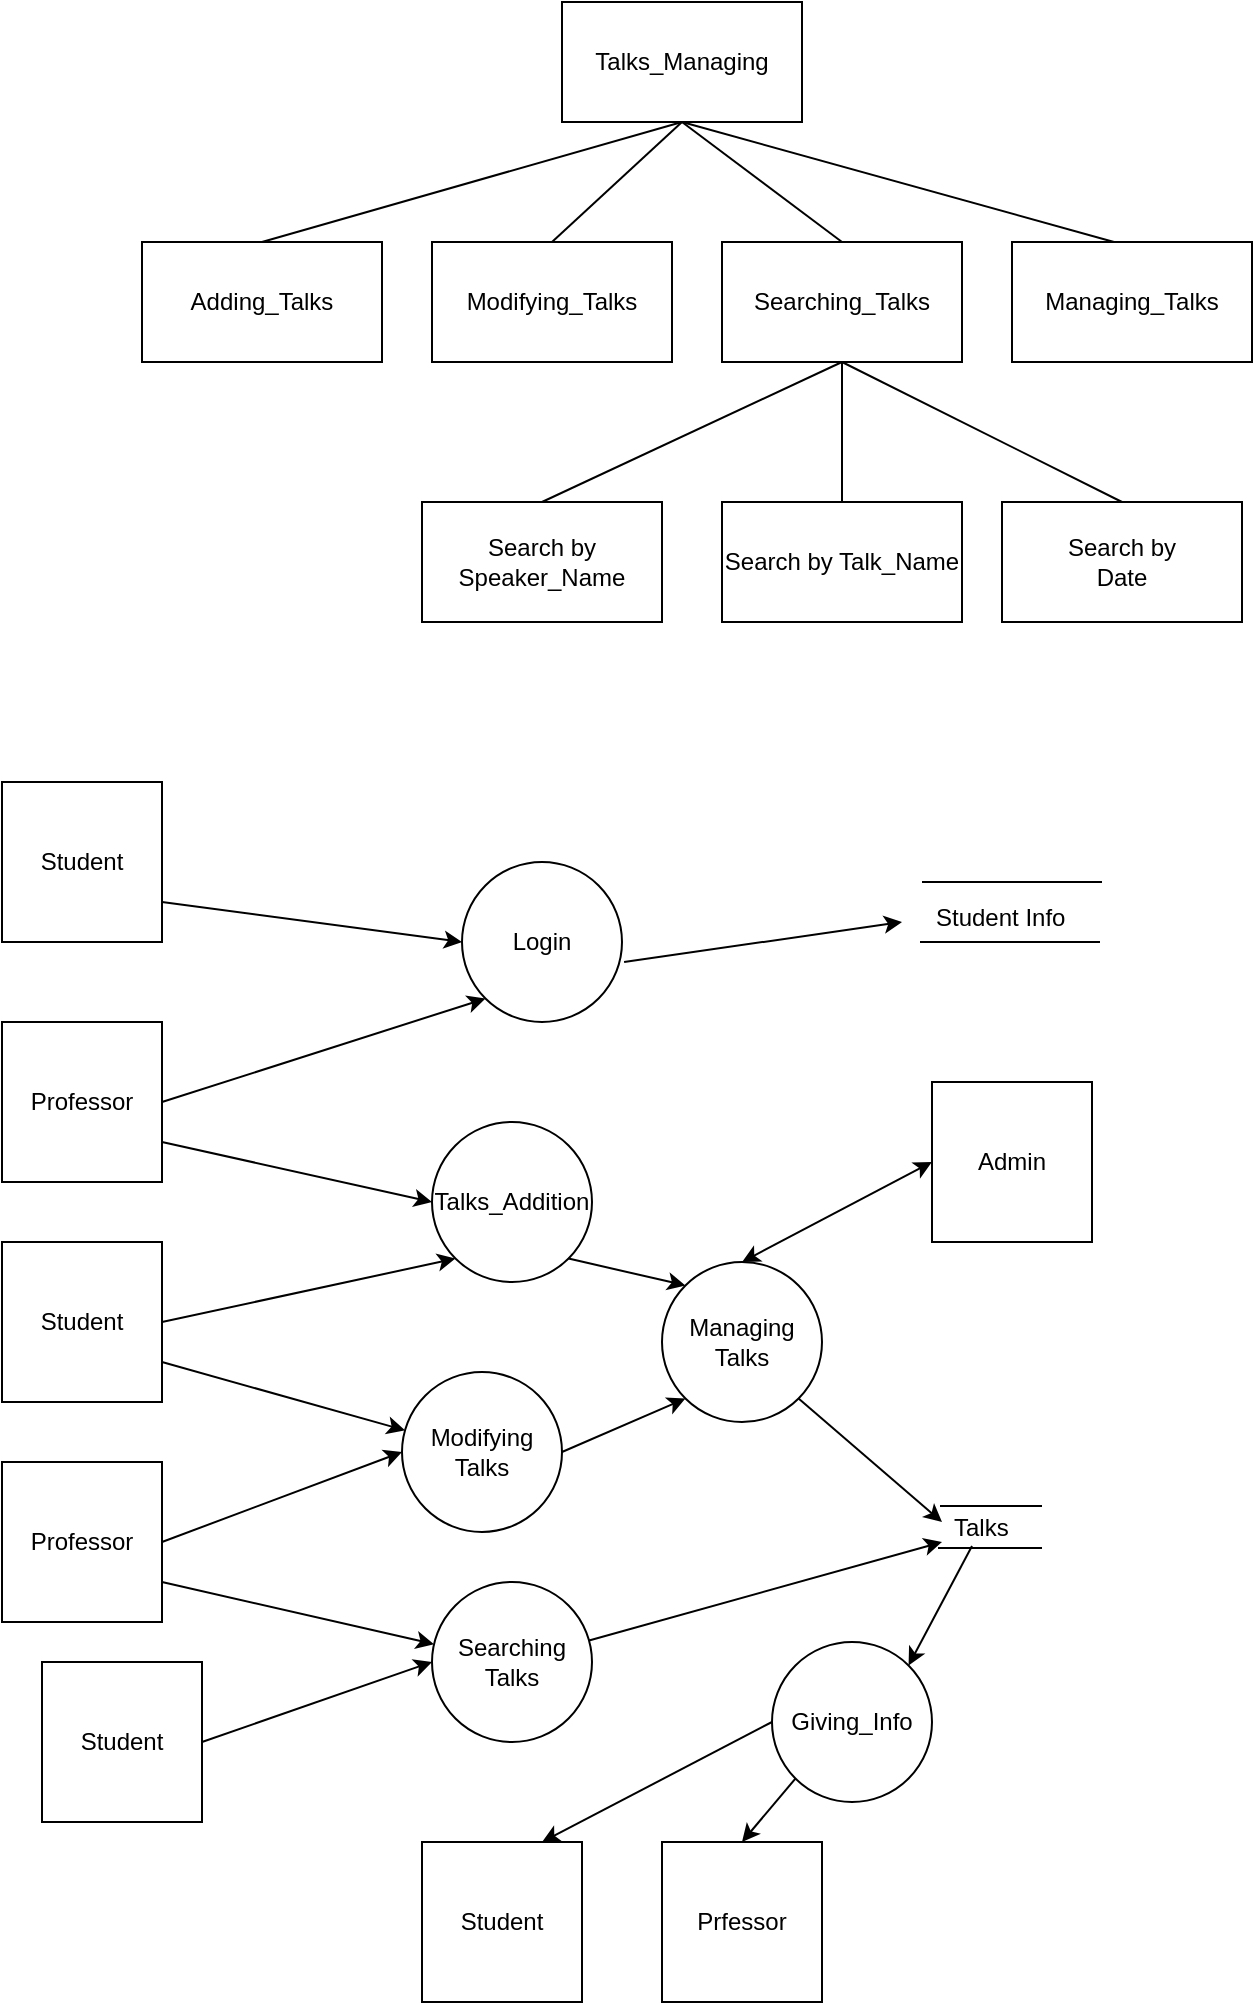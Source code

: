 <mxfile version="10.5.2" type="github"><diagram id="lbzx6AjgzrQeSoAGPP0X" name="Page-1"><mxGraphModel dx="840" dy="435" grid="1" gridSize="10" guides="1" tooltips="1" connect="1" arrows="1" fold="1" page="1" pageScale="1" pageWidth="850" pageHeight="1100" math="0" shadow="0"><root><mxCell id="0"/><mxCell id="1" parent="0"/><mxCell id="Aps8V-KbUAAaOwx9fnkX-1" value="&lt;font style=&quot;font-size: 12px&quot;&gt;Talks_Managing&lt;/font&gt;" style="rounded=0;whiteSpace=wrap;html=1;" vertex="1" parent="1"><mxGeometry x="370" y="40" width="120" height="60" as="geometry"/></mxCell><mxCell id="Aps8V-KbUAAaOwx9fnkX-2" value="&lt;font style=&quot;font-size: 12px&quot;&gt;Adding_Talks&lt;/font&gt;" style="rounded=0;whiteSpace=wrap;html=1;" vertex="1" parent="1"><mxGeometry x="160" y="160" width="120" height="60" as="geometry"/></mxCell><mxCell id="Aps8V-KbUAAaOwx9fnkX-3" value="Modifying_Talks" style="rounded=0;whiteSpace=wrap;html=1;" vertex="1" parent="1"><mxGeometry x="305" y="160" width="120" height="60" as="geometry"/></mxCell><mxCell id="Aps8V-KbUAAaOwx9fnkX-5" value="Searching_Talks" style="rounded=0;whiteSpace=wrap;html=1;" vertex="1" parent="1"><mxGeometry x="450" y="160" width="120" height="60" as="geometry"/></mxCell><mxCell id="Aps8V-KbUAAaOwx9fnkX-7" value="" style="endArrow=none;html=1;exitX=0.5;exitY=1;exitDx=0;exitDy=0;entryX=0.5;entryY=0;entryDx=0;entryDy=0;endFill=0;" edge="1" parent="1" source="Aps8V-KbUAAaOwx9fnkX-1" target="Aps8V-KbUAAaOwx9fnkX-2"><mxGeometry width="50" height="50" relative="1" as="geometry"><mxPoint x="250" y="140" as="sourcePoint"/><mxPoint x="230" y="110" as="targetPoint"/></mxGeometry></mxCell><mxCell id="Aps8V-KbUAAaOwx9fnkX-8" value="" style="endArrow=none;html=1;entryX=0.5;entryY=1;entryDx=0;entryDy=0;exitX=0.5;exitY=0;exitDx=0;exitDy=0;" edge="1" parent="1" source="Aps8V-KbUAAaOwx9fnkX-3" target="Aps8V-KbUAAaOwx9fnkX-1"><mxGeometry width="50" height="50" relative="1" as="geometry"><mxPoint x="410" y="160" as="sourcePoint"/><mxPoint x="460" y="110" as="targetPoint"/></mxGeometry></mxCell><mxCell id="Aps8V-KbUAAaOwx9fnkX-9" value="" style="endArrow=none;html=1;entryX=0.5;entryY=1;entryDx=0;entryDy=0;exitX=0.5;exitY=0;exitDx=0;exitDy=0;" edge="1" parent="1" source="Aps8V-KbUAAaOwx9fnkX-5" target="Aps8V-KbUAAaOwx9fnkX-1"><mxGeometry width="50" height="50" relative="1" as="geometry"><mxPoint x="560" y="140" as="sourcePoint"/><mxPoint x="610" y="90" as="targetPoint"/></mxGeometry></mxCell><mxCell id="Aps8V-KbUAAaOwx9fnkX-10" value="Managing_Talks" style="rounded=0;whiteSpace=wrap;html=1;" vertex="1" parent="1"><mxGeometry x="595" y="160" width="120" height="60" as="geometry"/></mxCell><mxCell id="Aps8V-KbUAAaOwx9fnkX-11" value="" style="endArrow=none;html=1;entryX=0.5;entryY=1;entryDx=0;entryDy=0;exitX=0.425;exitY=0;exitDx=0;exitDy=0;exitPerimeter=0;" edge="1" parent="1" source="Aps8V-KbUAAaOwx9fnkX-10" target="Aps8V-KbUAAaOwx9fnkX-1"><mxGeometry width="50" height="50" relative="1" as="geometry"><mxPoint x="600" y="140" as="sourcePoint"/><mxPoint x="650" y="90" as="targetPoint"/></mxGeometry></mxCell><mxCell id="Aps8V-KbUAAaOwx9fnkX-12" value="Search by Talk_Name" style="rounded=0;whiteSpace=wrap;html=1;" vertex="1" parent="1"><mxGeometry x="450" y="290" width="120" height="60" as="geometry"/></mxCell><mxCell id="Aps8V-KbUAAaOwx9fnkX-13" value="Search by&lt;br&gt;Date&lt;br&gt;" style="rounded=0;whiteSpace=wrap;html=1;" vertex="1" parent="1"><mxGeometry x="590" y="290" width="120" height="60" as="geometry"/></mxCell><mxCell id="Aps8V-KbUAAaOwx9fnkX-14" value="Search by Speaker_Name" style="rounded=0;whiteSpace=wrap;html=1;" vertex="1" parent="1"><mxGeometry x="300" y="290" width="120" height="60" as="geometry"/></mxCell><mxCell id="Aps8V-KbUAAaOwx9fnkX-15" value="" style="endArrow=none;html=1;entryX=0.5;entryY=1;entryDx=0;entryDy=0;exitX=0.5;exitY=0;exitDx=0;exitDy=0;" edge="1" parent="1" source="Aps8V-KbUAAaOwx9fnkX-14" target="Aps8V-KbUAAaOwx9fnkX-5"><mxGeometry width="50" height="50" relative="1" as="geometry"><mxPoint x="380" y="280" as="sourcePoint"/><mxPoint x="430" y="230" as="targetPoint"/></mxGeometry></mxCell><mxCell id="Aps8V-KbUAAaOwx9fnkX-16" value="" style="endArrow=none;html=1;entryX=0.5;entryY=1;entryDx=0;entryDy=0;exitX=0.5;exitY=0;exitDx=0;exitDy=0;" edge="1" parent="1" source="Aps8V-KbUAAaOwx9fnkX-12" target="Aps8V-KbUAAaOwx9fnkX-5"><mxGeometry width="50" height="50" relative="1" as="geometry"><mxPoint x="490" y="280" as="sourcePoint"/><mxPoint x="540" y="230" as="targetPoint"/></mxGeometry></mxCell><mxCell id="Aps8V-KbUAAaOwx9fnkX-17" value="" style="endArrow=none;html=1;entryX=0.5;entryY=1;entryDx=0;entryDy=0;exitX=0.5;exitY=0;exitDx=0;exitDy=0;" edge="1" parent="1" source="Aps8V-KbUAAaOwx9fnkX-13" target="Aps8V-KbUAAaOwx9fnkX-5"><mxGeometry width="50" height="50" relative="1" as="geometry"><mxPoint x="580" y="290" as="sourcePoint"/><mxPoint x="630" y="240" as="targetPoint"/></mxGeometry></mxCell><mxCell id="Aps8V-KbUAAaOwx9fnkX-19" value="Student" style="whiteSpace=wrap;html=1;aspect=fixed;" vertex="1" parent="1"><mxGeometry x="90" y="430" width="80" height="80" as="geometry"/></mxCell><mxCell id="Aps8V-KbUAAaOwx9fnkX-20" value="Professor" style="whiteSpace=wrap;html=1;aspect=fixed;" vertex="1" parent="1"><mxGeometry x="90" y="550" width="80" height="80" as="geometry"/></mxCell><mxCell id="Aps8V-KbUAAaOwx9fnkX-21" value="Login" style="ellipse;whiteSpace=wrap;html=1;aspect=fixed;" vertex="1" parent="1"><mxGeometry x="320" y="470" width="80" height="80" as="geometry"/></mxCell><mxCell id="Aps8V-KbUAAaOwx9fnkX-22" value="" style="endArrow=classic;html=1;entryX=0;entryY=0.5;entryDx=0;entryDy=0;exitX=1;exitY=0.75;exitDx=0;exitDy=0;" edge="1" parent="1" source="Aps8V-KbUAAaOwx9fnkX-19" target="Aps8V-KbUAAaOwx9fnkX-21"><mxGeometry width="50" height="50" relative="1" as="geometry"><mxPoint x="200" y="490" as="sourcePoint"/><mxPoint x="250" y="440" as="targetPoint"/></mxGeometry></mxCell><mxCell id="Aps8V-KbUAAaOwx9fnkX-23" value="" style="endArrow=classic;html=1;exitX=1.013;exitY=0.625;exitDx=0;exitDy=0;exitPerimeter=0;" edge="1" parent="1" source="Aps8V-KbUAAaOwx9fnkX-21"><mxGeometry width="50" height="50" relative="1" as="geometry"><mxPoint x="430" y="530" as="sourcePoint"/><mxPoint x="540" y="500" as="targetPoint"/></mxGeometry></mxCell><mxCell id="Aps8V-KbUAAaOwx9fnkX-24" value="" style="endArrow=none;html=1;" edge="1" parent="1"><mxGeometry width="50" height="50" relative="1" as="geometry"><mxPoint x="550" y="480" as="sourcePoint"/><mxPoint x="640" y="480" as="targetPoint"/></mxGeometry></mxCell><mxCell id="Aps8V-KbUAAaOwx9fnkX-25" value="" style="endArrow=none;html=1;" edge="1" parent="1"><mxGeometry width="50" height="50" relative="1" as="geometry"><mxPoint x="549" y="510" as="sourcePoint"/><mxPoint x="639" y="510" as="targetPoint"/></mxGeometry></mxCell><mxCell id="Aps8V-KbUAAaOwx9fnkX-26" value="Student Info" style="text;html=1;resizable=0;points=[];autosize=1;align=left;verticalAlign=top;spacingTop=-4;" vertex="1" parent="1"><mxGeometry x="555" y="488" width="80" height="20" as="geometry"/></mxCell><mxCell id="Aps8V-KbUAAaOwx9fnkX-27" value="" style="endArrow=classic;html=1;entryX=0;entryY=1;entryDx=0;entryDy=0;exitX=1;exitY=0.5;exitDx=0;exitDy=0;" edge="1" parent="1" source="Aps8V-KbUAAaOwx9fnkX-20" target="Aps8V-KbUAAaOwx9fnkX-21"><mxGeometry width="50" height="50" relative="1" as="geometry"><mxPoint x="190" y="600" as="sourcePoint"/><mxPoint x="240" y="550" as="targetPoint"/></mxGeometry></mxCell><mxCell id="Aps8V-KbUAAaOwx9fnkX-28" value="Student" style="whiteSpace=wrap;html=1;aspect=fixed;" vertex="1" parent="1"><mxGeometry x="90" y="660" width="80" height="80" as="geometry"/></mxCell><mxCell id="Aps8V-KbUAAaOwx9fnkX-29" value="Talks_Addition" style="ellipse;whiteSpace=wrap;html=1;aspect=fixed;" vertex="1" parent="1"><mxGeometry x="305" y="600" width="80" height="80" as="geometry"/></mxCell><mxCell id="Aps8V-KbUAAaOwx9fnkX-30" value="" style="endArrow=classic;html=1;entryX=0;entryY=0.5;entryDx=0;entryDy=0;exitX=1;exitY=0.75;exitDx=0;exitDy=0;" edge="1" parent="1" source="Aps8V-KbUAAaOwx9fnkX-20" target="Aps8V-KbUAAaOwx9fnkX-29"><mxGeometry width="50" height="50" relative="1" as="geometry"><mxPoint x="190" y="660" as="sourcePoint"/><mxPoint x="240" y="610" as="targetPoint"/></mxGeometry></mxCell><mxCell id="Aps8V-KbUAAaOwx9fnkX-31" value="" style="endArrow=classic;html=1;entryX=0;entryY=1;entryDx=0;entryDy=0;exitX=1;exitY=0.5;exitDx=0;exitDy=0;" edge="1" parent="1" source="Aps8V-KbUAAaOwx9fnkX-28" target="Aps8V-KbUAAaOwx9fnkX-29"><mxGeometry width="50" height="50" relative="1" as="geometry"><mxPoint x="190" y="720" as="sourcePoint"/><mxPoint x="240" y="670" as="targetPoint"/><Array as="points"/></mxGeometry></mxCell><mxCell id="Aps8V-KbUAAaOwx9fnkX-33" value="Managing Talks" style="ellipse;whiteSpace=wrap;html=1;aspect=fixed;" vertex="1" parent="1"><mxGeometry x="420" y="670" width="80" height="80" as="geometry"/></mxCell><mxCell id="Aps8V-KbUAAaOwx9fnkX-34" value="" style="endArrow=classic;html=1;entryX=0;entryY=0;entryDx=0;entryDy=0;exitX=1;exitY=1;exitDx=0;exitDy=0;" edge="1" parent="1" source="Aps8V-KbUAAaOwx9fnkX-29" target="Aps8V-KbUAAaOwx9fnkX-33"><mxGeometry width="50" height="50" relative="1" as="geometry"><mxPoint x="400" y="710" as="sourcePoint"/><mxPoint x="450" y="660" as="targetPoint"/></mxGeometry></mxCell><mxCell id="Aps8V-KbUAAaOwx9fnkX-35" value="Professor" style="whiteSpace=wrap;html=1;aspect=fixed;" vertex="1" parent="1"><mxGeometry x="90" y="770" width="80" height="80" as="geometry"/></mxCell><mxCell id="Aps8V-KbUAAaOwx9fnkX-36" value="" style="endArrow=classic;startArrow=classic;html=1;entryX=0;entryY=0.5;entryDx=0;entryDy=0;exitX=0.5;exitY=0;exitDx=0;exitDy=0;" edge="1" parent="1" source="Aps8V-KbUAAaOwx9fnkX-33" target="Aps8V-KbUAAaOwx9fnkX-37"><mxGeometry width="50" height="50" relative="1" as="geometry"><mxPoint x="480" y="700" as="sourcePoint"/><mxPoint x="530" y="650" as="targetPoint"/></mxGeometry></mxCell><mxCell id="Aps8V-KbUAAaOwx9fnkX-37" value="Admin" style="whiteSpace=wrap;html=1;aspect=fixed;" vertex="1" parent="1"><mxGeometry x="555" y="580" width="80" height="80" as="geometry"/></mxCell><mxCell id="Aps8V-KbUAAaOwx9fnkX-38" value="" style="endArrow=classic;html=1;exitX=1;exitY=0.75;exitDx=0;exitDy=0;" edge="1" parent="1" source="Aps8V-KbUAAaOwx9fnkX-28" target="Aps8V-KbUAAaOwx9fnkX-39"><mxGeometry width="50" height="50" relative="1" as="geometry"><mxPoint x="210" y="760" as="sourcePoint"/><mxPoint x="280" y="770" as="targetPoint"/></mxGeometry></mxCell><mxCell id="Aps8V-KbUAAaOwx9fnkX-39" value="Modifying&lt;br&gt;Talks&lt;br&gt;" style="ellipse;whiteSpace=wrap;html=1;aspect=fixed;" vertex="1" parent="1"><mxGeometry x="290" y="725" width="80" height="80" as="geometry"/></mxCell><mxCell id="Aps8V-KbUAAaOwx9fnkX-40" value="" style="endArrow=classic;html=1;entryX=0;entryY=0.5;entryDx=0;entryDy=0;exitX=1;exitY=0.5;exitDx=0;exitDy=0;" edge="1" parent="1" source="Aps8V-KbUAAaOwx9fnkX-35" target="Aps8V-KbUAAaOwx9fnkX-39"><mxGeometry width="50" height="50" relative="1" as="geometry"><mxPoint x="190" y="850" as="sourcePoint"/><mxPoint x="240" y="800" as="targetPoint"/></mxGeometry></mxCell><mxCell id="Aps8V-KbUAAaOwx9fnkX-41" value="" style="endArrow=classic;html=1;exitX=1;exitY=0.5;exitDx=0;exitDy=0;entryX=0;entryY=1;entryDx=0;entryDy=0;" edge="1" parent="1" source="Aps8V-KbUAAaOwx9fnkX-39" target="Aps8V-KbUAAaOwx9fnkX-33"><mxGeometry width="50" height="50" relative="1" as="geometry"><mxPoint x="360" y="800" as="sourcePoint"/><mxPoint x="440" y="750" as="targetPoint"/></mxGeometry></mxCell><mxCell id="Aps8V-KbUAAaOwx9fnkX-42" value="" style="endArrow=none;html=1;" edge="1" parent="1"><mxGeometry width="50" height="50" relative="1" as="geometry"><mxPoint x="559" y="792" as="sourcePoint"/><mxPoint x="610" y="792" as="targetPoint"/></mxGeometry></mxCell><mxCell id="Aps8V-KbUAAaOwx9fnkX-43" value="" style="endArrow=none;html=1;" edge="1" parent="1"><mxGeometry width="50" height="50" relative="1" as="geometry"><mxPoint x="558" y="813" as="sourcePoint"/><mxPoint x="610" y="813" as="targetPoint"/><Array as="points"><mxPoint x="600" y="813"/></Array></mxGeometry></mxCell><mxCell id="Aps8V-KbUAAaOwx9fnkX-44" value="&lt;div style=&quot;text-align: center&quot;&gt;&lt;span&gt;Talks&lt;/span&gt;&lt;/div&gt;" style="text;html=1;resizable=0;points=[];autosize=1;align=left;verticalAlign=top;spacingTop=-4;" vertex="1" parent="1"><mxGeometry x="564" y="793" width="40" height="20" as="geometry"/></mxCell><mxCell id="Aps8V-KbUAAaOwx9fnkX-45" value="" style="endArrow=classic;html=1;exitX=1;exitY=1;exitDx=0;exitDy=0;" edge="1" parent="1" source="Aps8V-KbUAAaOwx9fnkX-33"><mxGeometry width="50" height="50" relative="1" as="geometry"><mxPoint x="510" y="830" as="sourcePoint"/><mxPoint x="560" y="800" as="targetPoint"/></mxGeometry></mxCell><mxCell id="Aps8V-KbUAAaOwx9fnkX-46" value="Student" style="whiteSpace=wrap;html=1;aspect=fixed;" vertex="1" parent="1"><mxGeometry x="110" y="870" width="80" height="80" as="geometry"/></mxCell><mxCell id="Aps8V-KbUAAaOwx9fnkX-47" value="" style="endArrow=classic;html=1;exitX=1;exitY=0.75;exitDx=0;exitDy=0;" edge="1" parent="1" source="Aps8V-KbUAAaOwx9fnkX-35" target="Aps8V-KbUAAaOwx9fnkX-49"><mxGeometry width="50" height="50" relative="1" as="geometry"><mxPoint x="180" y="870" as="sourcePoint"/><mxPoint x="270" y="870" as="targetPoint"/></mxGeometry></mxCell><mxCell id="Aps8V-KbUAAaOwx9fnkX-48" value="" style="endArrow=classic;html=1;exitX=1;exitY=0.5;exitDx=0;exitDy=0;entryX=0;entryY=0.5;entryDx=0;entryDy=0;" edge="1" parent="1" source="Aps8V-KbUAAaOwx9fnkX-46" target="Aps8V-KbUAAaOwx9fnkX-49"><mxGeometry width="50" height="50" relative="1" as="geometry"><mxPoint x="200" y="940" as="sourcePoint"/><mxPoint x="270" y="880" as="targetPoint"/></mxGeometry></mxCell><mxCell id="Aps8V-KbUAAaOwx9fnkX-49" value="Searching&lt;br&gt;Talks&lt;br&gt;" style="ellipse;whiteSpace=wrap;html=1;aspect=fixed;" vertex="1" parent="1"><mxGeometry x="305" y="830" width="80" height="80" as="geometry"/></mxCell><mxCell id="Aps8V-KbUAAaOwx9fnkX-50" value="" style="endArrow=classic;html=1;" edge="1" parent="1" source="Aps8V-KbUAAaOwx9fnkX-49"><mxGeometry width="50" height="50" relative="1" as="geometry"><mxPoint x="390" y="870" as="sourcePoint"/><mxPoint x="560" y="810" as="targetPoint"/></mxGeometry></mxCell><mxCell id="Aps8V-KbUAAaOwx9fnkX-51" value="Giving_Info" style="ellipse;whiteSpace=wrap;html=1;aspect=fixed;" vertex="1" parent="1"><mxGeometry x="475" y="860" width="80" height="80" as="geometry"/></mxCell><mxCell id="Aps8V-KbUAAaOwx9fnkX-52" value="" style="endArrow=classic;html=1;exitX=0.275;exitY=0.95;exitDx=0;exitDy=0;exitPerimeter=0;entryX=1;entryY=0;entryDx=0;entryDy=0;" edge="1" parent="1" source="Aps8V-KbUAAaOwx9fnkX-44" target="Aps8V-KbUAAaOwx9fnkX-51"><mxGeometry width="50" height="50" relative="1" as="geometry"><mxPoint x="570" y="880" as="sourcePoint"/><mxPoint x="620" y="830" as="targetPoint"/></mxGeometry></mxCell><mxCell id="Aps8V-KbUAAaOwx9fnkX-53" value="Student" style="whiteSpace=wrap;html=1;aspect=fixed;" vertex="1" parent="1"><mxGeometry x="300" y="960" width="80" height="80" as="geometry"/></mxCell><mxCell id="Aps8V-KbUAAaOwx9fnkX-54" value="Prfessor" style="whiteSpace=wrap;html=1;aspect=fixed;" vertex="1" parent="1"><mxGeometry x="420" y="960" width="80" height="80" as="geometry"/></mxCell><mxCell id="Aps8V-KbUAAaOwx9fnkX-55" value="" style="endArrow=classic;html=1;entryX=0.75;entryY=0;entryDx=0;entryDy=0;exitX=0;exitY=0.5;exitDx=0;exitDy=0;" edge="1" parent="1" source="Aps8V-KbUAAaOwx9fnkX-51" target="Aps8V-KbUAAaOwx9fnkX-53"><mxGeometry width="50" height="50" relative="1" as="geometry"><mxPoint x="390" y="950" as="sourcePoint"/><mxPoint x="440" y="900" as="targetPoint"/></mxGeometry></mxCell><mxCell id="Aps8V-KbUAAaOwx9fnkX-56" value="" style="endArrow=classic;html=1;entryX=0.5;entryY=0;entryDx=0;entryDy=0;exitX=0;exitY=1;exitDx=0;exitDy=0;" edge="1" parent="1" source="Aps8V-KbUAAaOwx9fnkX-51" target="Aps8V-KbUAAaOwx9fnkX-54"><mxGeometry width="50" height="50" relative="1" as="geometry"><mxPoint x="440" y="980" as="sourcePoint"/><mxPoint x="490" y="930" as="targetPoint"/></mxGeometry></mxCell></root></mxGraphModel></diagram></mxfile>